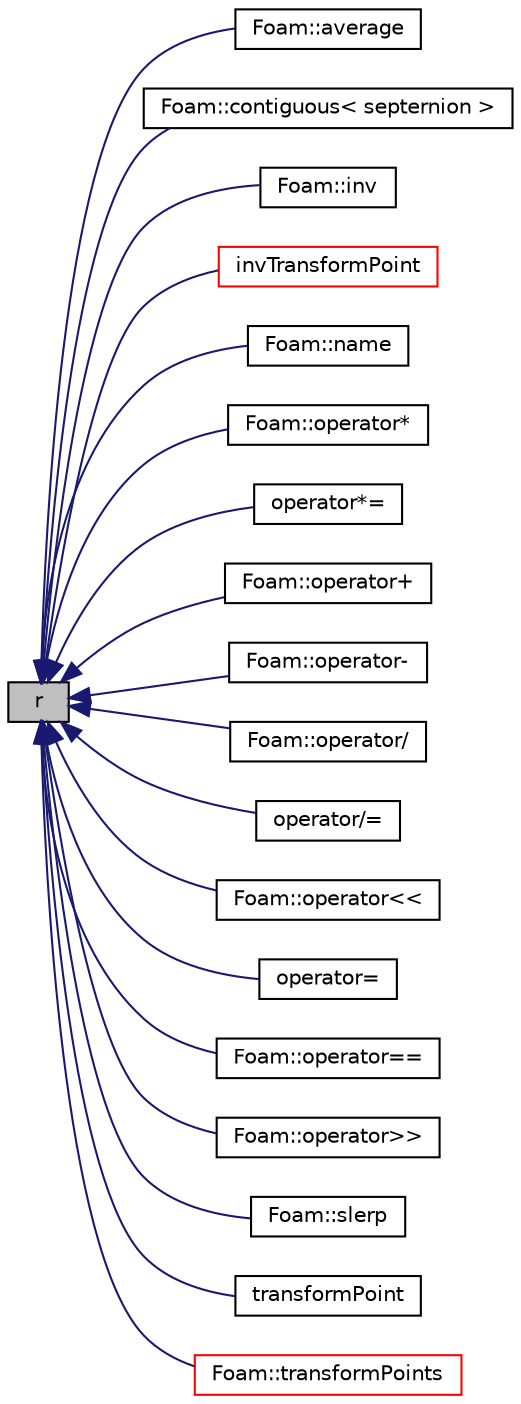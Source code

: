 digraph "r"
{
  bgcolor="transparent";
  edge [fontname="Helvetica",fontsize="10",labelfontname="Helvetica",labelfontsize="10"];
  node [fontname="Helvetica",fontsize="10",shape=record];
  rankdir="LR";
  Node1 [label="r",height=0.2,width=0.4,color="black", fillcolor="grey75", style="filled", fontcolor="black"];
  Node1 -> Node2 [dir="back",color="midnightblue",fontsize="10",style="solid",fontname="Helvetica"];
  Node2 [label="Foam::average",height=0.2,width=0.4,color="black",URL="$a10909.html#a419e6516e7622c70317f86ea5f88fc37",tooltip="Simple weighted average. "];
  Node1 -> Node3 [dir="back",color="midnightblue",fontsize="10",style="solid",fontname="Helvetica"];
  Node3 [label="Foam::contiguous\< septernion \>",height=0.2,width=0.4,color="black",URL="$a10909.html#af4b73ee820f019d5f7359f07d1cf2d6b",tooltip="Data associated with septernion type are contiguous. "];
  Node1 -> Node4 [dir="back",color="midnightblue",fontsize="10",style="solid",fontname="Helvetica"];
  Node4 [label="Foam::inv",height=0.2,width=0.4,color="black",URL="$a10909.html#a29454029112b143685743f62e092cd02",tooltip="Return the inverse of the given septernion. "];
  Node1 -> Node5 [dir="back",color="midnightblue",fontsize="10",style="solid",fontname="Helvetica"];
  Node5 [label="invTransformPoint",height=0.2,width=0.4,color="red",URL="$a02350.html#a3568de7c78b57ca53ecc49c629c90a57",tooltip="Inverse Transform the given coordinate point. "];
  Node1 -> Node6 [dir="back",color="midnightblue",fontsize="10",style="solid",fontname="Helvetica"];
  Node6 [label="Foam::name",height=0.2,width=0.4,color="black",URL="$a10909.html#a135ca7ba0131b24638d4bf871d8e3a25",tooltip="Return a string representation of a septernion. "];
  Node1 -> Node7 [dir="back",color="midnightblue",fontsize="10",style="solid",fontname="Helvetica"];
  Node7 [label="Foam::operator*",height=0.2,width=0.4,color="black",URL="$a10909.html#a8c9064842f4c256da43719fff06fa462"];
  Node1 -> Node8 [dir="back",color="midnightblue",fontsize="10",style="solid",fontname="Helvetica"];
  Node8 [label="operator*=",height=0.2,width=0.4,color="black",URL="$a02350.html#a25df5e11aa286b67883f4025496729ab"];
  Node1 -> Node9 [dir="back",color="midnightblue",fontsize="10",style="solid",fontname="Helvetica"];
  Node9 [label="Foam::operator+",height=0.2,width=0.4,color="black",URL="$a10909.html#a61ed9d36aa02369fb98fe88d53677683"];
  Node1 -> Node10 [dir="back",color="midnightblue",fontsize="10",style="solid",fontname="Helvetica"];
  Node10 [label="Foam::operator-",height=0.2,width=0.4,color="black",URL="$a10909.html#a9c0208ce98f9ad6f022ce14f9e192d66"];
  Node1 -> Node11 [dir="back",color="midnightblue",fontsize="10",style="solid",fontname="Helvetica"];
  Node11 [label="Foam::operator/",height=0.2,width=0.4,color="black",URL="$a10909.html#a12cddf97e996921f5a96008f88fc3b76"];
  Node1 -> Node12 [dir="back",color="midnightblue",fontsize="10",style="solid",fontname="Helvetica"];
  Node12 [label="operator/=",height=0.2,width=0.4,color="black",URL="$a02350.html#af73734c091d565857ef87bcd738e0509"];
  Node1 -> Node13 [dir="back",color="midnightblue",fontsize="10",style="solid",fontname="Helvetica"];
  Node13 [label="Foam::operator\<\<",height=0.2,width=0.4,color="black",URL="$a10909.html#af0f63017791b0eca60a35ff5c58e380d"];
  Node1 -> Node14 [dir="back",color="midnightblue",fontsize="10",style="solid",fontname="Helvetica"];
  Node14 [label="operator=",height=0.2,width=0.4,color="black",URL="$a02350.html#ac69ffebe29baaedfe95c5acac8ea2c3e"];
  Node1 -> Node15 [dir="back",color="midnightblue",fontsize="10",style="solid",fontname="Helvetica"];
  Node15 [label="Foam::operator==",height=0.2,width=0.4,color="black",URL="$a10909.html#a3ede8d3eaac13eb5d2c2f3622970e87b"];
  Node1 -> Node16 [dir="back",color="midnightblue",fontsize="10",style="solid",fontname="Helvetica"];
  Node16 [label="Foam::operator\>\>",height=0.2,width=0.4,color="black",URL="$a10909.html#a9173f8a84227e1bf9b282ada0231ef39"];
  Node1 -> Node17 [dir="back",color="midnightblue",fontsize="10",style="solid",fontname="Helvetica"];
  Node17 [label="Foam::slerp",height=0.2,width=0.4,color="black",URL="$a10909.html#aff844207a9215bddc006930702973436",tooltip="Spherical linear interpolation of septernions. 0 for qa, 1 for qb. "];
  Node1 -> Node18 [dir="back",color="midnightblue",fontsize="10",style="solid",fontname="Helvetica"];
  Node18 [label="transformPoint",height=0.2,width=0.4,color="black",URL="$a02350.html#a86a2f3bc3a67c5c2da6ad8c689bae608",tooltip="Transform the given coordinate point. "];
  Node1 -> Node19 [dir="back",color="midnightblue",fontsize="10",style="solid",fontname="Helvetica"];
  Node19 [label="Foam::transformPoints",height=0.2,width=0.4,color="red",URL="$a10909.html#add91e089cef0024bd1800581eed3257d",tooltip="Transform given vectorField of coordinates with the given septernion. "];
}
